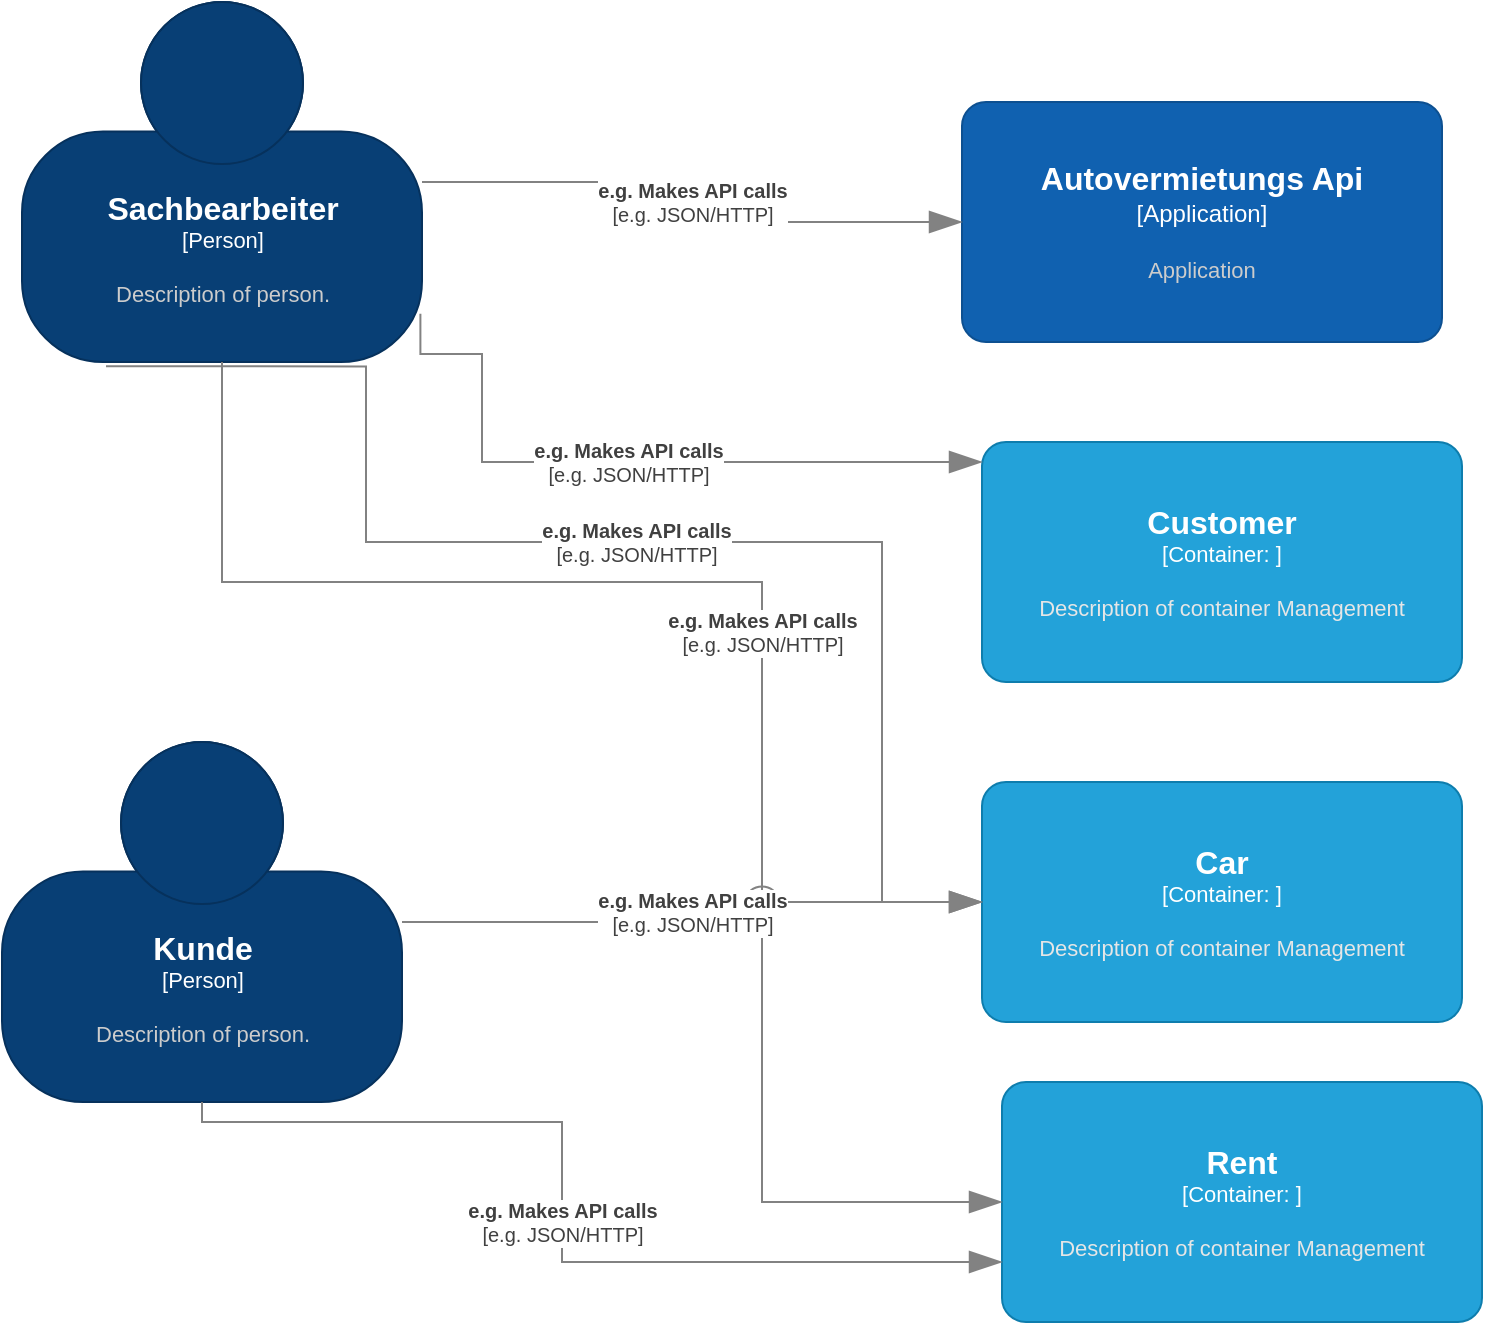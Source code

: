 <mxfile version="20.0.1" type="device" pages="2"><diagram id="m61CKpGm8-ajPaxp4DV3" name="Components"><mxGraphModel dx="2048" dy="1861" grid="1" gridSize="10" guides="1" tooltips="1" connect="1" arrows="1" fold="1" page="1" pageScale="1" pageWidth="827" pageHeight="1169" math="0" shadow="0"><root><mxCell id="0"/><mxCell id="1" parent="0"/><object placeholders="1" c4Name="Autovermietungs Api" c4Type="Application" c4Description="Application" label="&lt;font style=&quot;font-size: 16px&quot;&gt;&lt;b&gt;%c4Name%&lt;/b&gt;&lt;/font&gt;&lt;div&gt;[%c4Type%]&lt;/div&gt;&lt;br&gt;&lt;div&gt;&lt;font style=&quot;font-size: 11px&quot;&gt;&lt;font color=&quot;#cccccc&quot;&gt;%c4Description%&lt;/font&gt;&lt;/div&gt;" id="WHAFUPexShXGoeZYOvih-9"><mxCell style="rounded=1;whiteSpace=wrap;html=1;labelBackgroundColor=none;fillColor=#1061B0;fontColor=#ffffff;align=center;arcSize=10;strokeColor=#0D5091;metaEdit=1;resizable=0;points=[[0.25,0,0],[0.5,0,0],[0.75,0,0],[1,0.25,0],[1,0.5,0],[1,0.75,0],[0.75,1,0],[0.5,1,0],[0.25,1,0],[0,0.75,0],[0,0.5,0],[0,0.25,0]];rotation=0;" vertex="1" parent="1"><mxGeometry x="330" y="-40" width="240" height="120" as="geometry"/></mxCell></object><object placeholders="1" c4Name="Customer" c4Type="Container" c4Technology="" c4Description="Description of container Management" label="&lt;font style=&quot;font-size: 16px&quot;&gt;&lt;b&gt;%c4Name%&lt;/b&gt;&lt;/font&gt;&lt;div&gt;[%c4Type%: %c4Technology%]&lt;/div&gt;&lt;br&gt;&lt;div&gt;&lt;font style=&quot;font-size: 11px&quot;&gt;&lt;font color=&quot;#E6E6E6&quot;&gt;%c4Description%&lt;/font&gt;&lt;/div&gt;" id="WHAFUPexShXGoeZYOvih-10"><mxCell style="rounded=1;whiteSpace=wrap;html=1;fontSize=11;labelBackgroundColor=none;fillColor=#23A2D9;fontColor=#ffffff;align=center;arcSize=10;strokeColor=#0E7DAD;metaEdit=1;resizable=0;points=[[0.25,0,0],[0.5,0,0],[0.75,0,0],[1,0.25,0],[1,0.5,0],[1,0.75,0],[0.75,1,0],[0.5,1,0],[0.25,1,0],[0,0.75,0],[0,0.5,0],[0,0.25,0]];" vertex="1" parent="1"><mxGeometry x="340" y="130" width="240" height="120" as="geometry"/></mxCell></object><object placeholders="1" c4Name="Car" c4Type="Container" c4Technology="" c4Description="Description of container Management" label="&lt;font style=&quot;font-size: 16px&quot;&gt;&lt;b&gt;%c4Name%&lt;/b&gt;&lt;/font&gt;&lt;div&gt;[%c4Type%: %c4Technology%]&lt;/div&gt;&lt;br&gt;&lt;div&gt;&lt;font style=&quot;font-size: 11px&quot;&gt;&lt;font color=&quot;#E6E6E6&quot;&gt;%c4Description%&lt;/font&gt;&lt;/div&gt;" id="WHAFUPexShXGoeZYOvih-11"><mxCell style="rounded=1;whiteSpace=wrap;html=1;fontSize=11;labelBackgroundColor=none;fillColor=#23A2D9;fontColor=#ffffff;align=center;arcSize=10;strokeColor=#0E7DAD;metaEdit=1;resizable=0;points=[[0.25,0,0],[0.5,0,0],[0.75,0,0],[1,0.25,0],[1,0.5,0],[1,0.75,0],[0.75,1,0],[0.5,1,0],[0.25,1,0],[0,0.75,0],[0,0.5,0],[0,0.25,0]];" vertex="1" parent="1"><mxGeometry x="340" y="300" width="240" height="120" as="geometry"/></mxCell></object><object placeholders="1" c4Name="Rent" c4Type="Container" c4Technology="" c4Description="Description of container Management" label="&lt;font style=&quot;font-size: 16px&quot;&gt;&lt;b&gt;%c4Name%&lt;/b&gt;&lt;/font&gt;&lt;div&gt;[%c4Type%: %c4Technology%]&lt;/div&gt;&lt;br&gt;&lt;div&gt;&lt;font style=&quot;font-size: 11px&quot;&gt;&lt;font color=&quot;#E6E6E6&quot;&gt;%c4Description%&lt;/font&gt;&lt;/div&gt;" id="WHAFUPexShXGoeZYOvih-12"><mxCell style="rounded=1;whiteSpace=wrap;html=1;fontSize=11;labelBackgroundColor=none;fillColor=#23A2D9;fontColor=#ffffff;align=center;arcSize=10;strokeColor=#0E7DAD;metaEdit=1;resizable=0;points=[[0.25,0,0],[0.5,0,0],[0.75,0,0],[1,0.25,0],[1,0.5,0],[1,0.75,0],[0.75,1,0],[0.5,1,0],[0.25,1,0],[0,0.75,0],[0,0.5,0],[0,0.25,0]];" vertex="1" parent="1"><mxGeometry x="350" y="450" width="240" height="120" as="geometry"/></mxCell></object><object placeholders="1" c4Name="Sachbearbeiter&#10;" c4Type="Person" c4Description="Description of person." label="&lt;font style=&quot;font-size: 16px&quot;&gt;&lt;b&gt;%c4Name%&lt;/b&gt;&lt;/font&gt;&lt;div&gt;[%c4Type%]&lt;/div&gt;&lt;br&gt;&lt;div&gt;&lt;font style=&quot;font-size: 11px&quot;&gt;&lt;font color=&quot;#cccccc&quot;&gt;%c4Description%&lt;/font&gt;&lt;/div&gt;" id="WHAFUPexShXGoeZYOvih-13"><mxCell style="html=1;fontSize=11;dashed=0;whitespace=wrap;fillColor=#083F75;strokeColor=#06315C;fontColor=#ffffff;shape=mxgraph.c4.person2;align=center;metaEdit=1;points=[[0.5,0,0],[1,0.5,0],[1,0.75,0],[0.75,1,0],[0.5,1,0],[0.25,1,0],[0,0.75,0],[0,0.5,0]];resizable=0;" vertex="1" parent="1"><mxGeometry x="-140" y="-90" width="200" height="180" as="geometry"/></mxCell></object><object placeholders="1" c4Name="Kunde" c4Type="Person" c4Description="Description of person." label="&lt;font style=&quot;font-size: 16px&quot;&gt;&lt;b&gt;%c4Name%&lt;/b&gt;&lt;/font&gt;&lt;div&gt;[%c4Type%]&lt;/div&gt;&lt;br&gt;&lt;div&gt;&lt;font style=&quot;font-size: 11px&quot;&gt;&lt;font color=&quot;#cccccc&quot;&gt;%c4Description%&lt;/font&gt;&lt;/div&gt;" id="WHAFUPexShXGoeZYOvih-14"><mxCell style="html=1;fontSize=11;dashed=0;whitespace=wrap;fillColor=#083F75;strokeColor=#06315C;fontColor=#ffffff;shape=mxgraph.c4.person2;align=center;metaEdit=1;points=[[0.5,0,0],[1,0.5,0],[1,0.75,0],[0.75,1,0],[0.5,1,0],[0.25,1,0],[0,0.75,0],[0,0.5,0]];resizable=0;" vertex="1" parent="1"><mxGeometry x="-150" y="280" width="200" height="180" as="geometry"/></mxCell></object><object placeholders="1" c4Type="Relationship" c4Technology="e.g. JSON/HTTP" c4Description="e.g. Makes API calls" label="&lt;div style=&quot;text-align: left&quot;&gt;&lt;div style=&quot;text-align: center&quot;&gt;&lt;b&gt;%c4Description%&lt;/b&gt;&lt;/div&gt;&lt;div style=&quot;text-align: center&quot;&gt;[%c4Technology%]&lt;/div&gt;&lt;/div&gt;" id="WHAFUPexShXGoeZYOvih-16"><mxCell style="endArrow=blockThin;html=1;fontSize=10;fontColor=#404040;strokeWidth=1;endFill=1;strokeColor=#828282;elbow=vertical;metaEdit=1;endSize=14;startSize=14;jumpStyle=arc;jumpSize=16;rounded=0;edgeStyle=orthogonalEdgeStyle;" edge="1" parent="1" source="WHAFUPexShXGoeZYOvih-13" target="WHAFUPexShXGoeZYOvih-9"><mxGeometry width="240" relative="1" as="geometry"><mxPoint x="270" y="290" as="sourcePoint"/><mxPoint x="510" y="290" as="targetPoint"/></mxGeometry></mxCell></object><object placeholders="1" c4Type="Relationship" c4Technology="e.g. JSON/HTTP" c4Description="e.g. Makes API calls" label="&lt;div style=&quot;text-align: left&quot;&gt;&lt;div style=&quot;text-align: center&quot;&gt;&lt;b&gt;%c4Description%&lt;/b&gt;&lt;/div&gt;&lt;div style=&quot;text-align: center&quot;&gt;[%c4Technology%]&lt;/div&gt;&lt;/div&gt;" id="WHAFUPexShXGoeZYOvih-17"><mxCell style="endArrow=blockThin;html=1;fontSize=10;fontColor=#404040;strokeWidth=1;endFill=1;strokeColor=#828282;elbow=vertical;metaEdit=1;endSize=14;startSize=14;jumpStyle=arc;jumpSize=16;rounded=0;edgeStyle=orthogonalEdgeStyle;exitX=0.996;exitY=0.866;exitDx=0;exitDy=0;exitPerimeter=0;" edge="1" parent="1" source="WHAFUPexShXGoeZYOvih-13" target="WHAFUPexShXGoeZYOvih-10"><mxGeometry width="240" relative="1" as="geometry"><mxPoint x="270" y="290" as="sourcePoint"/><mxPoint x="510" y="290" as="targetPoint"/><Array as="points"><mxPoint x="90" y="86"/><mxPoint x="90" y="140"/></Array></mxGeometry></mxCell></object><object placeholders="1" c4Type="Relationship" c4Technology="e.g. JSON/HTTP" c4Description="e.g. Makes API calls" label="&lt;div style=&quot;text-align: left&quot;&gt;&lt;div style=&quot;text-align: center&quot;&gt;&lt;b&gt;%c4Description%&lt;/b&gt;&lt;/div&gt;&lt;div style=&quot;text-align: center&quot;&gt;[%c4Technology%]&lt;/div&gt;&lt;/div&gt;" id="WHAFUPexShXGoeZYOvih-18"><mxCell style="endArrow=blockThin;html=1;fontSize=10;fontColor=#404040;strokeWidth=1;endFill=1;strokeColor=#828282;elbow=vertical;metaEdit=1;endSize=14;startSize=14;jumpStyle=arc;jumpSize=16;rounded=0;edgeStyle=orthogonalEdgeStyle;exitX=0.21;exitY=1.012;exitDx=0;exitDy=0;exitPerimeter=0;" edge="1" parent="1" source="WHAFUPexShXGoeZYOvih-13" target="WHAFUPexShXGoeZYOvih-11"><mxGeometry width="240" relative="1" as="geometry"><mxPoint x="270" y="290" as="sourcePoint"/><mxPoint x="510" y="290" as="targetPoint"/><Array as="points"><mxPoint x="32" y="180"/><mxPoint x="290" y="180"/><mxPoint x="290" y="360"/></Array></mxGeometry></mxCell></object><object placeholders="1" c4Type="Relationship" c4Technology="e.g. JSON/HTTP" c4Description="e.g. Makes API calls" label="&lt;div style=&quot;text-align: left&quot;&gt;&lt;div style=&quot;text-align: center&quot;&gt;&lt;b&gt;%c4Description%&lt;/b&gt;&lt;/div&gt;&lt;div style=&quot;text-align: center&quot;&gt;[%c4Technology%]&lt;/div&gt;&lt;/div&gt;" id="WHAFUPexShXGoeZYOvih-19"><mxCell style="endArrow=blockThin;html=1;fontSize=10;fontColor=#404040;strokeWidth=1;endFill=1;strokeColor=#828282;elbow=vertical;metaEdit=1;endSize=14;startSize=14;jumpStyle=arc;jumpSize=16;rounded=0;edgeStyle=orthogonalEdgeStyle;" edge="1" parent="1" source="WHAFUPexShXGoeZYOvih-13" target="WHAFUPexShXGoeZYOvih-12"><mxGeometry width="240" relative="1" as="geometry"><mxPoint x="270" y="290" as="sourcePoint"/><mxPoint x="510" y="290" as="targetPoint"/><Array as="points"><mxPoint x="-40" y="200"/><mxPoint x="230" y="200"/><mxPoint x="230" y="510"/></Array></mxGeometry></mxCell></object><object placeholders="1" c4Type="Relationship" c4Technology="e.g. JSON/HTTP" c4Description="e.g. Makes API calls" label="&lt;div style=&quot;text-align: left&quot;&gt;&lt;div style=&quot;text-align: center&quot;&gt;&lt;b&gt;%c4Description%&lt;/b&gt;&lt;/div&gt;&lt;div style=&quot;text-align: center&quot;&gt;[%c4Technology%]&lt;/div&gt;&lt;/div&gt;" id="WHAFUPexShXGoeZYOvih-20"><mxCell style="endArrow=blockThin;html=1;fontSize=10;fontColor=#404040;strokeWidth=1;endFill=1;strokeColor=#828282;elbow=vertical;metaEdit=1;endSize=14;startSize=14;jumpStyle=arc;jumpSize=16;rounded=0;edgeStyle=orthogonalEdgeStyle;" edge="1" parent="1" source="WHAFUPexShXGoeZYOvih-14" target="WHAFUPexShXGoeZYOvih-11"><mxGeometry width="240" relative="1" as="geometry"><mxPoint x="270" y="290" as="sourcePoint"/><mxPoint x="510" y="290" as="targetPoint"/></mxGeometry></mxCell></object><object placeholders="1" c4Type="Relationship" c4Technology="e.g. JSON/HTTP" c4Description="e.g. Makes API calls" label="&lt;div style=&quot;text-align: left&quot;&gt;&lt;div style=&quot;text-align: center&quot;&gt;&lt;b&gt;%c4Description%&lt;/b&gt;&lt;/div&gt;&lt;div style=&quot;text-align: center&quot;&gt;[%c4Technology%]&lt;/div&gt;&lt;/div&gt;" id="WHAFUPexShXGoeZYOvih-22"><mxCell style="endArrow=blockThin;html=1;fontSize=10;fontColor=#404040;strokeWidth=1;endFill=1;strokeColor=#828282;elbow=vertical;metaEdit=1;endSize=14;startSize=14;jumpStyle=arc;jumpSize=16;rounded=0;edgeStyle=orthogonalEdgeStyle;entryX=0;entryY=0.75;entryDx=0;entryDy=0;entryPerimeter=0;" edge="1" parent="1" source="WHAFUPexShXGoeZYOvih-14" target="WHAFUPexShXGoeZYOvih-12"><mxGeometry width="240" relative="1" as="geometry"><mxPoint x="270" y="290" as="sourcePoint"/><mxPoint x="510" y="290" as="targetPoint"/><Array as="points"><mxPoint x="-50" y="470"/><mxPoint x="130" y="470"/><mxPoint x="130" y="540"/></Array></mxGeometry></mxCell></object></root></mxGraphModel></diagram><diagram id="A8NlXDvNmDvAQWdrMHCX" name="Domain Model"><mxGraphModel dx="1038" dy="588" grid="1" gridSize="10" guides="1" tooltips="1" connect="1" arrows="1" fold="1" page="1" pageScale="1" pageWidth="827" pageHeight="1169" math="0" shadow="0"><root><mxCell id="0"/><mxCell id="1" parent="0"/><mxCell id="t8VBuxa7mtaJ2SLidRQh-1" style="edgeStyle=orthogonalEdgeStyle;rounded=0;orthogonalLoop=1;jettySize=auto;html=1;entryX=0.5;entryY=0;entryDx=0;entryDy=0;" edge="1" parent="1" source="HbIHNbMRBALrOF_ig3lI-3" target="HbIHNbMRBALrOF_ig3lI-9"><mxGeometry relative="1" as="geometry"><mxPoint x="640" y="110" as="targetPoint"/><Array as="points"><mxPoint x="135" y="60"/><mxPoint x="625" y="60"/></Array></mxGeometry></mxCell><mxCell id="HbIHNbMRBALrOF_ig3lI-3" value="Customer&lt;br&gt;+Nr&lt;br&gt;+Name" style="html=1;" vertex="1" parent="1"><mxGeometry x="80" y="160" width="110" height="50" as="geometry"/></mxCell><mxCell id="HbIHNbMRBALrOF_ig3lI-4" value="Reservation&lt;br&gt;+Nr&lt;br&gt;+Days&lt;br&gt;+Total" style="html=1;" vertex="1" parent="1"><mxGeometry x="410" y="160" width="110" height="50" as="geometry"/></mxCell><mxCell id="HbIHNbMRBALrOF_ig3lI-5" value="Car&lt;br&gt;+ID" style="html=1;" vertex="1" parent="1"><mxGeometry x="90" y="290" width="110" height="50" as="geometry"/></mxCell><mxCell id="HbIHNbMRBALrOF_ig3lI-6" value="Brand" style="html=1;" vertex="1" parent="1"><mxGeometry x="320" y="290" width="110" height="50" as="geometry"/></mxCell><mxCell id="HbIHNbMRBALrOF_ig3lI-7" value="Class&lt;br&gt;gebühr" style="html=1;" vertex="1" parent="1"><mxGeometry x="90" y="510" width="110" height="50" as="geometry"/></mxCell><mxCell id="HbIHNbMRBALrOF_ig3lI-8" value="Type" style="html=1;" vertex="1" parent="1"><mxGeometry x="320" y="420" width="110" height="50" as="geometry"/></mxCell><mxCell id="HbIHNbMRBALrOF_ig3lI-9" value="Contracts&lt;br&gt;+Nr" style="html=1;" vertex="1" parent="1"><mxGeometry x="570" y="250" width="110" height="50" as="geometry"/></mxCell><mxCell id="HbIHNbMRBALrOF_ig3lI-18" value="name" style="endArrow=block;endFill=1;html=1;edgeStyle=orthogonalEdgeStyle;align=left;verticalAlign=top;rounded=0;exitX=1;exitY=0.5;exitDx=0;exitDy=0;" edge="1" parent="1" source="HbIHNbMRBALrOF_ig3lI-3" target="HbIHNbMRBALrOF_ig3lI-4"><mxGeometry x="-1" relative="1" as="geometry"><mxPoint x="240" y="190" as="sourcePoint"/><mxPoint x="400" y="190" as="targetPoint"/><Array as="points"><mxPoint x="370" y="185"/><mxPoint x="370" y="190"/></Array></mxGeometry></mxCell><mxCell id="HbIHNbMRBALrOF_ig3lI-19" value="1" style="edgeLabel;resizable=0;html=1;align=left;verticalAlign=bottom;" connectable="0" vertex="1" parent="HbIHNbMRBALrOF_ig3lI-18"><mxGeometry x="-1" relative="1" as="geometry"/></mxCell><mxCell id="HbIHNbMRBALrOF_ig3lI-22" value="name" style="endArrow=block;endFill=1;html=1;edgeStyle=orthogonalEdgeStyle;align=left;verticalAlign=top;rounded=0;" edge="1" parent="1" source="HbIHNbMRBALrOF_ig3lI-5" target="HbIHNbMRBALrOF_ig3lI-6"><mxGeometry x="-1" relative="1" as="geometry"><mxPoint x="220" y="312.5" as="sourcePoint"/><mxPoint x="440" y="317.5" as="targetPoint"/><Array as="points"/></mxGeometry></mxCell><mxCell id="HbIHNbMRBALrOF_ig3lI-23" value="1" style="edgeLabel;resizable=0;html=1;align=left;verticalAlign=bottom;" connectable="0" vertex="1" parent="HbIHNbMRBALrOF_ig3lI-22"><mxGeometry x="-1" relative="1" as="geometry"/></mxCell><mxCell id="HbIHNbMRBALrOF_ig3lI-24" value="name" style="endArrow=block;endFill=1;html=1;edgeStyle=orthogonalEdgeStyle;align=left;verticalAlign=top;rounded=0;exitX=0.385;exitY=1.008;exitDx=0;exitDy=0;exitPerimeter=0;" edge="1" parent="1" source="HbIHNbMRBALrOF_ig3lI-5" target="HbIHNbMRBALrOF_ig3lI-7"><mxGeometry x="-1" relative="1" as="geometry"><mxPoint x="140" y="360" as="sourcePoint"/><mxPoint x="300" y="360" as="targetPoint"/><Array as="points"><mxPoint x="132" y="360"/><mxPoint x="145" y="360"/></Array></mxGeometry></mxCell><mxCell id="HbIHNbMRBALrOF_ig3lI-25" value="1" style="edgeLabel;resizable=0;html=1;align=left;verticalAlign=bottom;" connectable="0" vertex="1" parent="HbIHNbMRBALrOF_ig3lI-24"><mxGeometry x="-1" relative="1" as="geometry"/></mxCell><mxCell id="HbIHNbMRBALrOF_ig3lI-26" value="name" style="endArrow=block;endFill=1;html=1;edgeStyle=orthogonalEdgeStyle;align=left;verticalAlign=top;rounded=0;exitX=0.75;exitY=1;exitDx=0;exitDy=0;" edge="1" parent="1" source="HbIHNbMRBALrOF_ig3lI-5" target="HbIHNbMRBALrOF_ig3lI-8"><mxGeometry x="-1" relative="1" as="geometry"><mxPoint x="330" y="390" as="sourcePoint"/><mxPoint x="490" y="390" as="targetPoint"/></mxGeometry></mxCell><mxCell id="HbIHNbMRBALrOF_ig3lI-27" value="1" style="edgeLabel;resizable=0;html=1;align=left;verticalAlign=bottom;" connectable="0" vertex="1" parent="HbIHNbMRBALrOF_ig3lI-26"><mxGeometry x="-1" relative="1" as="geometry"/></mxCell><mxCell id="HbIHNbMRBALrOF_ig3lI-28" value="name" style="endArrow=block;endFill=1;html=1;edgeStyle=orthogonalEdgeStyle;align=left;verticalAlign=top;rounded=0;exitX=1;exitY=0.5;exitDx=0;exitDy=0;entryX=0.567;entryY=0.992;entryDx=0;entryDy=0;entryPerimeter=0;" edge="1" parent="1" source="HbIHNbMRBALrOF_ig3lI-7" target="HbIHNbMRBALrOF_ig3lI-9"><mxGeometry x="-1" relative="1" as="geometry"><mxPoint x="330" y="390" as="sourcePoint"/><mxPoint x="490" y="390" as="targetPoint"/><Array as="points"><mxPoint x="200" y="550"/><mxPoint x="632" y="550"/></Array></mxGeometry></mxCell><mxCell id="HbIHNbMRBALrOF_ig3lI-29" value="1" style="edgeLabel;resizable=0;html=1;align=left;verticalAlign=bottom;" connectable="0" vertex="1" parent="HbIHNbMRBALrOF_ig3lI-28"><mxGeometry x="-1" relative="1" as="geometry"/></mxCell><mxCell id="HbIHNbMRBALrOF_ig3lI-30" value="name" style="endArrow=block;endFill=1;html=1;edgeStyle=orthogonalEdgeStyle;align=left;verticalAlign=top;rounded=0;" edge="1" parent="1" source="HbIHNbMRBALrOF_ig3lI-7" target="HbIHNbMRBALrOF_ig3lI-4"><mxGeometry x="-1" relative="1" as="geometry"><mxPoint x="330" y="390" as="sourcePoint"/><mxPoint x="490" y="390" as="targetPoint"/><Array as="points"><mxPoint x="465" y="520"/></Array></mxGeometry></mxCell><mxCell id="HbIHNbMRBALrOF_ig3lI-31" value="1" style="edgeLabel;resizable=0;html=1;align=left;verticalAlign=bottom;" connectable="0" vertex="1" parent="HbIHNbMRBALrOF_ig3lI-30"><mxGeometry x="-1" relative="1" as="geometry"/></mxCell><mxCell id="HbIHNbMRBALrOF_ig3lI-32" value="name" style="endArrow=block;endFill=1;html=1;edgeStyle=orthogonalEdgeStyle;align=left;verticalAlign=top;rounded=0;exitX=1;exitY=0.75;exitDx=0;exitDy=0;" edge="1" parent="1" source="HbIHNbMRBALrOF_ig3lI-4" target="HbIHNbMRBALrOF_ig3lI-9"><mxGeometry x="-1" relative="1" as="geometry"><mxPoint x="545" y="190" as="sourcePoint"/><mxPoint x="705" y="190" as="targetPoint"/><Array as="points"><mxPoint x="520" y="275"/></Array></mxGeometry></mxCell><mxCell id="HbIHNbMRBALrOF_ig3lI-33" value="1" style="edgeLabel;resizable=0;html=1;align=left;verticalAlign=bottom;" connectable="0" vertex="1" parent="HbIHNbMRBALrOF_ig3lI-32"><mxGeometry x="-1" relative="1" as="geometry"/></mxCell></root></mxGraphModel></diagram></mxfile>